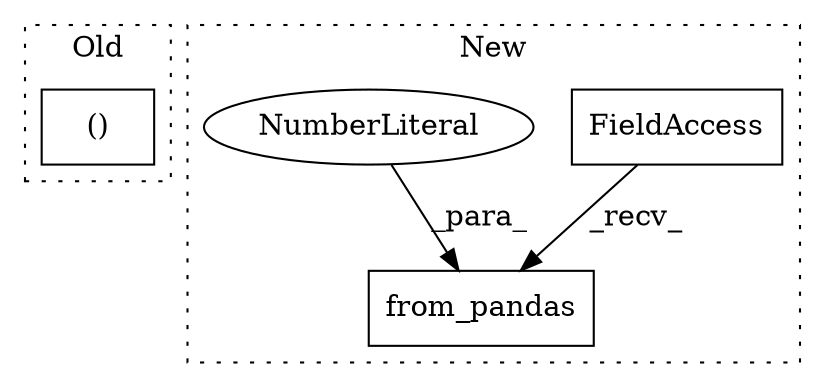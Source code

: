digraph G {
subgraph cluster0 {
1 [label="()" a="106" s="705" l="19" shape="box"];
label = "Old";
style="dotted";
}
subgraph cluster1 {
2 [label="from_pandas" a="32" s="845,861" l="12,1" shape="box"];
3 [label="FieldAccess" a="22" s="830" l="4" shape="box"];
4 [label="NumberLiteral" a="34" s="860" l="1" shape="ellipse"];
label = "New";
style="dotted";
}
3 -> 2 [label="_recv_"];
4 -> 2 [label="_para_"];
}